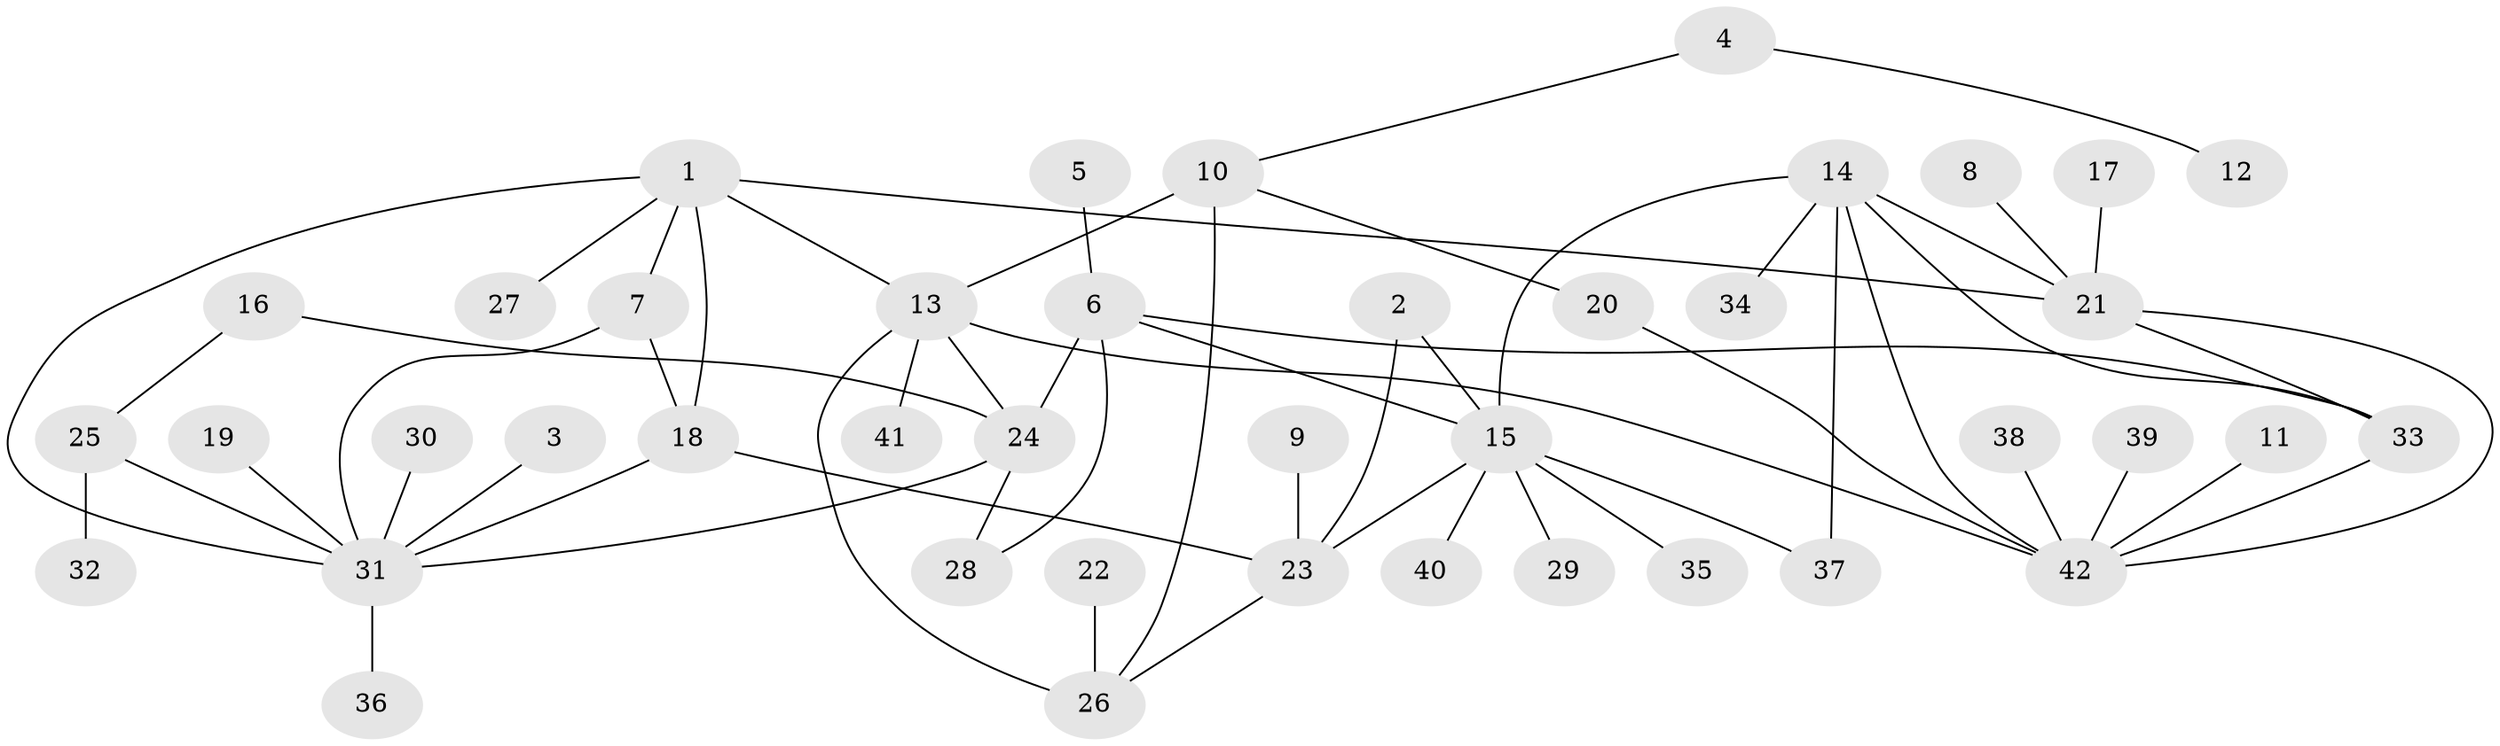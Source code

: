 // original degree distribution, {8: 0.04819277108433735, 5: 0.07228915662650602, 6: 0.03614457831325301, 11: 0.024096385542168676, 10: 0.012048192771084338, 7: 0.024096385542168676, 4: 0.012048192771084338, 3: 0.04819277108433735, 2: 0.12048192771084337, 1: 0.6024096385542169}
// Generated by graph-tools (version 1.1) at 2025/37/03/04/25 23:37:39]
// undirected, 42 vertices, 59 edges
graph export_dot {
  node [color=gray90,style=filled];
  1;
  2;
  3;
  4;
  5;
  6;
  7;
  8;
  9;
  10;
  11;
  12;
  13;
  14;
  15;
  16;
  17;
  18;
  19;
  20;
  21;
  22;
  23;
  24;
  25;
  26;
  27;
  28;
  29;
  30;
  31;
  32;
  33;
  34;
  35;
  36;
  37;
  38;
  39;
  40;
  41;
  42;
  1 -- 7 [weight=1.0];
  1 -- 13 [weight=1.0];
  1 -- 18 [weight=1.0];
  1 -- 21 [weight=1.0];
  1 -- 27 [weight=1.0];
  1 -- 31 [weight=1.0];
  2 -- 15 [weight=2.0];
  2 -- 23 [weight=2.0];
  3 -- 31 [weight=1.0];
  4 -- 10 [weight=1.0];
  4 -- 12 [weight=1.0];
  5 -- 6 [weight=1.0];
  6 -- 15 [weight=1.0];
  6 -- 24 [weight=2.0];
  6 -- 28 [weight=2.0];
  6 -- 33 [weight=1.0];
  7 -- 18 [weight=1.0];
  7 -- 31 [weight=1.0];
  8 -- 21 [weight=1.0];
  9 -- 23 [weight=1.0];
  10 -- 13 [weight=2.0];
  10 -- 20 [weight=1.0];
  10 -- 26 [weight=1.0];
  11 -- 42 [weight=1.0];
  13 -- 24 [weight=1.0];
  13 -- 26 [weight=2.0];
  13 -- 41 [weight=1.0];
  13 -- 42 [weight=1.0];
  14 -- 15 [weight=1.0];
  14 -- 21 [weight=1.0];
  14 -- 33 [weight=1.0];
  14 -- 34 [weight=1.0];
  14 -- 37 [weight=1.0];
  14 -- 42 [weight=1.0];
  15 -- 23 [weight=1.0];
  15 -- 29 [weight=1.0];
  15 -- 35 [weight=1.0];
  15 -- 37 [weight=1.0];
  15 -- 40 [weight=1.0];
  16 -- 24 [weight=1.0];
  16 -- 25 [weight=1.0];
  17 -- 21 [weight=1.0];
  18 -- 23 [weight=1.0];
  18 -- 31 [weight=1.0];
  19 -- 31 [weight=1.0];
  20 -- 42 [weight=1.0];
  21 -- 33 [weight=1.0];
  21 -- 42 [weight=1.0];
  22 -- 26 [weight=1.0];
  23 -- 26 [weight=1.0];
  24 -- 28 [weight=1.0];
  24 -- 31 [weight=1.0];
  25 -- 31 [weight=1.0];
  25 -- 32 [weight=1.0];
  30 -- 31 [weight=1.0];
  31 -- 36 [weight=1.0];
  33 -- 42 [weight=1.0];
  38 -- 42 [weight=1.0];
  39 -- 42 [weight=1.0];
}

